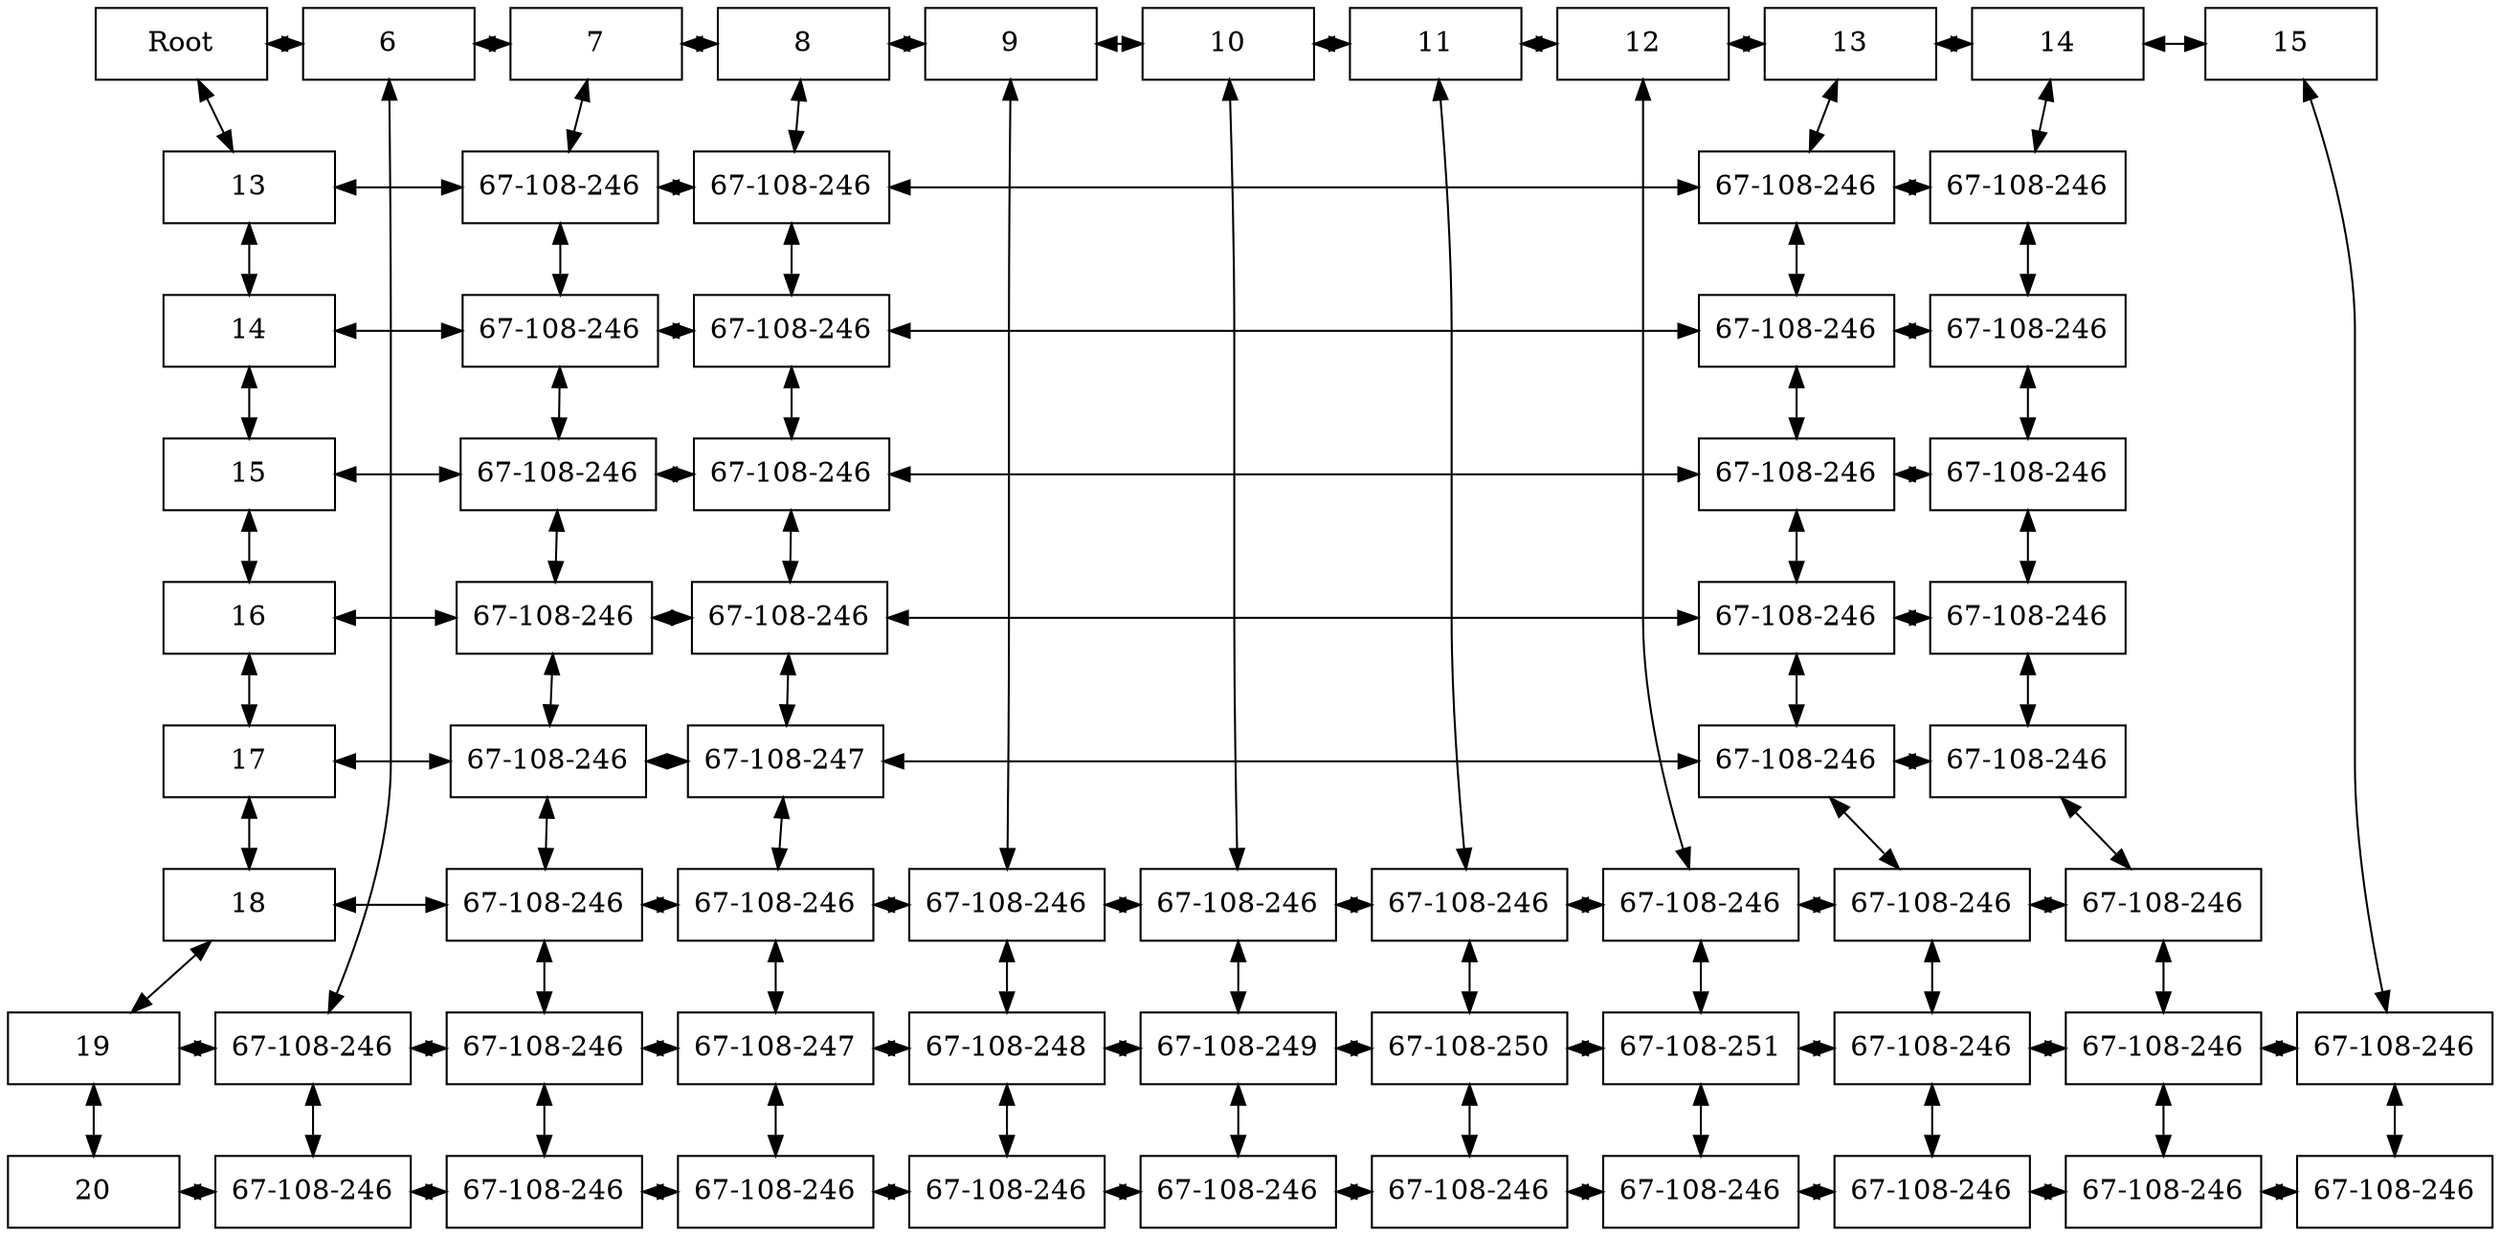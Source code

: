 digraph  Grafico {
node [shape = rectangle, height=0.5, width=1.2];
node[nodesep = 1];
rankdir=TB;
"0-0"[label="Root"];
"0-13"[label="13"];
"0-14"[label="14"];
"0-15"[label="15"];
"0-16"[label="16"];
"0-17"[label="17"];
"0-18"[label="18"];
"0-19"[label="19"];
"0-20"[label="20"];
"6-0"[label="6"];
"6-19"[label="67-108-246"];
"6-20"[label="67-108-246"];
"7-0"[label="7"];
"7-13"[label="67-108-246"];
"7-14"[label="67-108-246"];
"7-15"[label="67-108-246"];
"7-16"[label="67-108-246"];
"7-17"[label="67-108-246"];
"7-18"[label="67-108-246"];
"7-19"[label="67-108-246"];
"7-20"[label="67-108-246"];
"8-0"[label="8"];
"8-13"[label="67-108-246"];
"8-14"[label="67-108-246"];
"8-15"[label="67-108-246"];
"8-16"[label="67-108-246"];
"8-17"[label="67-108-247"];
"8-18"[label="67-108-246"];
"8-19"[label="67-108-247"];
"8-20"[label="67-108-246"];
"9-0"[label="9"];
"9-18"[label="67-108-246"];
"9-19"[label="67-108-248"];
"9-20"[label="67-108-246"];
"10-0"[label="10"];
"10-18"[label="67-108-246"];
"10-19"[label="67-108-249"];
"10-20"[label="67-108-246"];
"11-0"[label="11"];
"11-18"[label="67-108-246"];
"11-19"[label="67-108-250"];
"11-20"[label="67-108-246"];
"12-0"[label="12"];
"12-18"[label="67-108-246"];
"12-19"[label="67-108-251"];
"12-20"[label="67-108-246"];
"13-0"[label="13"];
"13-13"[label="67-108-246"];
"13-14"[label="67-108-246"];
"13-15"[label="67-108-246"];
"13-16"[label="67-108-246"];
"13-17"[label="67-108-246"];
"13-18"[label="67-108-246"];
"13-19"[label="67-108-246"];
"13-20"[label="67-108-246"];
"14-0"[label="14"];
"14-13"[label="67-108-246"];
"14-14"[label="67-108-246"];
"14-15"[label="67-108-246"];
"14-16"[label="67-108-246"];
"14-17"[label="67-108-246"];
"14-18"[label="67-108-246"];
"14-19"[label="67-108-246"];
"14-20"[label="67-108-246"];
"15-0"[label="15"];
"15-19"[label="67-108-246"];
"15-20"[label="67-108-246"];
"0-0"->"6-0"[dir=both];
"0-0"->"0-13"[dir=both];
"0-13"->"7-13"[dir=both];
"0-13"->"0-14"[dir=both];
"0-14"->"7-14"[dir=both];
"0-14"->"0-15"[dir=both];
"0-15"->"7-15"[dir=both];
"0-15"->"0-16"[dir=both];
"0-16"->"7-16"[dir=both];
"0-16"->"0-17"[dir=both];
"0-17"->"7-17"[dir=both];
"0-17"->"0-18"[dir=both];
"0-18"->"7-18"[dir=both];
"0-18"->"0-19"[dir=both];
"0-19"->"6-19"[dir=both];
"0-19"->"0-20"[dir=both];
"0-20"->"6-20"[dir=both];
"6-0"->"7-0"[dir=both];
"6-0"->"6-19"[dir=both];
"6-19"->"7-19"[dir=both];
"6-19"->"6-20"[dir=both];
"6-20"->"7-20"[dir=both];
"7-0"->"8-0"[dir=both];
"7-0"->"7-13"[dir=both];
"7-13"->"8-13"[dir=both];
"7-13"->"7-14"[dir=both];
"7-14"->"8-14"[dir=both];
"7-14"->"7-15"[dir=both];
"7-15"->"8-15"[dir=both];
"7-15"->"7-16"[dir=both];
"7-16"->"8-16"[dir=both];
"7-16"->"7-17"[dir=both];
"7-17"->"8-17"[dir=both];
"7-17"->"7-18"[dir=both];
"7-18"->"8-18"[dir=both];
"7-18"->"7-19"[dir=both];
"7-19"->"8-19"[dir=both];
"7-19"->"7-20"[dir=both];
"7-20"->"8-20"[dir=both];
"8-0"->"9-0"[dir=both];
"8-0"->"8-13"[dir=both];
"8-13"->"13-13"[dir=both];
"8-13"->"8-14"[dir=both];
"8-14"->"13-14"[dir=both];
"8-14"->"8-15"[dir=both];
"8-15"->"13-15"[dir=both];
"8-15"->"8-16"[dir=both];
"8-16"->"13-16"[dir=both];
"8-16"->"8-17"[dir=both];
"8-17"->"13-17"[dir=both];
"8-17"->"8-18"[dir=both];
"8-18"->"9-18"[dir=both];
"8-18"->"8-19"[dir=both];
"8-19"->"9-19"[dir=both];
"8-19"->"8-20"[dir=both];
"8-20"->"9-20"[dir=both];
"9-0"->"10-0"[dir=both];
"9-0"->"9-18"[dir=both];
"9-18"->"10-18"[dir=both];
"9-18"->"9-19"[dir=both];
"9-19"->"10-19"[dir=both];
"9-19"->"9-20"[dir=both];
"9-20"->"10-20"[dir=both];
"10-0"->"11-0"[dir=both];
"10-0"->"10-18"[dir=both];
"10-18"->"11-18"[dir=both];
"10-18"->"10-19"[dir=both];
"10-19"->"11-19"[dir=both];
"10-19"->"10-20"[dir=both];
"10-20"->"11-20"[dir=both];
"11-0"->"12-0"[dir=both];
"11-0"->"11-18"[dir=both];
"11-18"->"12-18"[dir=both];
"11-18"->"11-19"[dir=both];
"11-19"->"12-19"[dir=both];
"11-19"->"11-20"[dir=both];
"11-20"->"12-20"[dir=both];
"12-0"->"13-0"[dir=both];
"12-0"->"12-18"[dir=both];
"12-18"->"13-18"[dir=both];
"12-18"->"12-19"[dir=both];
"12-19"->"13-19"[dir=both];
"12-19"->"12-20"[dir=both];
"12-20"->"13-20"[dir=both];
"13-0"->"14-0"[dir=both];
"13-0"->"13-13"[dir=both];
"13-13"->"14-13"[dir=both];
"13-13"->"13-14"[dir=both];
"13-14"->"14-14"[dir=both];
"13-14"->"13-15"[dir=both];
"13-15"->"14-15"[dir=both];
"13-15"->"13-16"[dir=both];
"13-16"->"14-16"[dir=both];
"13-16"->"13-17"[dir=both];
"13-17"->"14-17"[dir=both];
"13-17"->"13-18"[dir=both];
"13-18"->"14-18"[dir=both];
"13-18"->"13-19"[dir=both];
"13-19"->"14-19"[dir=both];
"13-19"->"13-20"[dir=both];
"13-20"->"14-20"[dir=both];
"14-0"->"15-0"[dir=both];
"14-0"->"14-13"[dir=both];
"14-13"->"14-14"[dir=both];
"14-14"->"14-15"[dir=both];
"14-15"->"14-16"[dir=both];
"14-16"->"14-17"[dir=both];
"14-17"->"14-18"[dir=both];
"14-18"->"14-19"[dir=both];
"14-19"->"15-19"[dir=both];
"14-19"->"14-20"[dir=both];
"14-20"->"15-20"[dir=both];
"15-0"->"15-19"[dir=both];
"15-19"->"15-20"[dir=both];
{ rank=same; "0-0" "6-0" "7-0" "8-0" "9-0" "10-0" "11-0" "12-0" "13-0" "14-0" "15-0" };
{ rank=same; "0-13" "7-13" "8-13" "13-13" "14-13" };
{ rank=same; "0-14" "7-14" "8-14" "13-14" "14-14" };
{ rank=same; "0-15" "7-15" "8-15" "13-15" "14-15" };
{ rank=same; "0-16" "7-16" "8-16" "13-16" "14-16" };
{ rank=same; "0-17" "7-17" "8-17" "13-17" "14-17" };
{ rank=same; "0-18" "7-18" "8-18" "9-18" "10-18" "11-18" "12-18" "13-18" "14-18" };
{ rank=same; "0-19" "6-19" "7-19" "8-19" "9-19" "10-19" "11-19" "12-19" "13-19" "14-19" "15-19" };
{ rank=same; "0-20" "6-20" "7-20" "8-20" "9-20" "10-20" "11-20" "12-20" "13-20" "14-20" "15-20" };
}